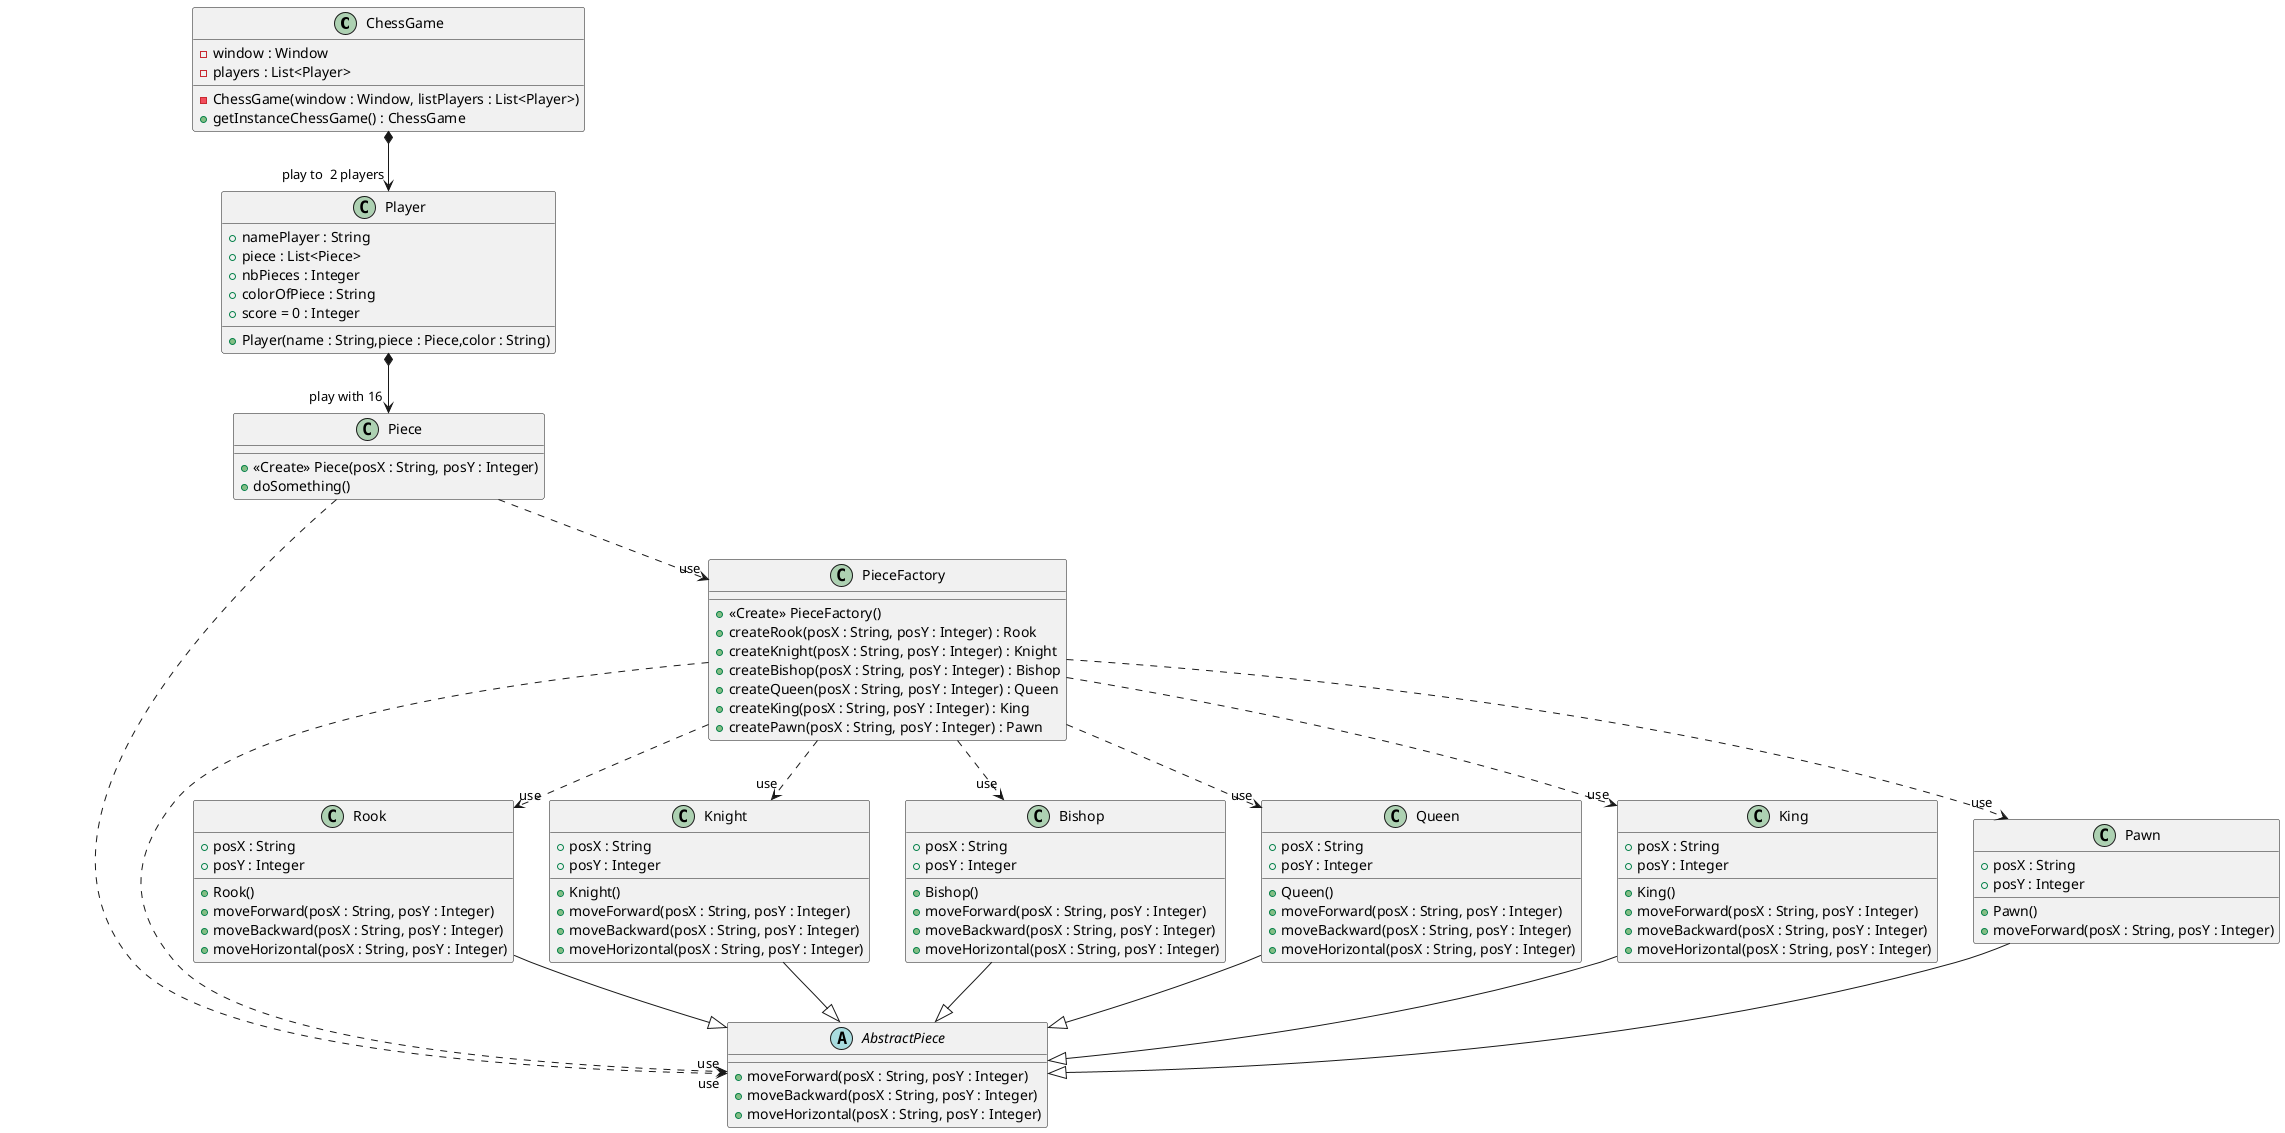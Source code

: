 @startuml
'https://plantuml.com/class-diagram





class ChessGame {
- window : Window
- players : List<Player>
- ChessGame(window : Window, listPlayers : List<Player>)
+ getInstanceChessGame() : ChessGame
}

class Player {
+ namePlayer : String
+ piece : List<Piece>
+ nbPieces : Integer
+ colorOfPiece : String
+ score = 0 : Integer
+ Player(name : String,piece : Piece,color : String)
}

abstract class AbstractPiece {
+ moveForward(posX : String, posY : Integer)
+ moveBackward(posX : String, posY : Integer)
+ moveHorizontal(posX : String, posY : Integer)
}

class Piece
{
+ <<Create>> Piece(posX : String, posY : Integer)
+ doSomething()
}

class PieceFactory
{
    + <<Create>> PieceFactory()
    + createRook(posX : String, posY : Integer) : Rook
    + createKnight(posX : String, posY : Integer) : Knight
    + createBishop(posX : String, posY : Integer) : Bishop
    + createQueen(posX : String, posY : Integer) : Queen
    + createKing(posX : String, posY : Integer) : King
    + createPawn(posX : String, posY : Integer) : Pawn
}

class Rook
{
   + posX : String
   + posY : Integer
   + Rook()
   + moveForward(posX : String, posY : Integer)
   + moveBackward(posX : String, posY : Integer)
   + moveHorizontal(posX : String, posY : Integer)
}

class Knight
{
    + posX : String
    + posY : Integer
    + Knight()
    + moveForward(posX : String, posY : Integer)
    + moveBackward(posX : String, posY : Integer)
    + moveHorizontal(posX : String, posY : Integer)
}

class Bishop
{
    + posX : String
    + posY : Integer
    + Bishop()
    + moveForward(posX : String, posY : Integer)
    + moveBackward(posX : String, posY : Integer)
    + moveHorizontal(posX : String, posY : Integer)
}

class Queen
{
    + posX : String
    + posY : Integer
    + Queen()
    + moveForward(posX : String, posY : Integer)
    + moveBackward(posX : String, posY : Integer)
    + moveHorizontal(posX : String, posY : Integer)
}

class King
{
    + posX : String
    + posY : Integer
    + King()
    + moveForward(posX : String, posY : Integer)
    + moveBackward(posX : String, posY : Integer)
    + moveHorizontal(posX : String, posY : Integer)
}

class Pawn
{
    + posX : String
    + posY : Integer
    + Pawn()
    + moveForward(posX : String, posY : Integer)
}

Piece -.> "use" AbstractPiece
Piece -.> "use" PieceFactory
PieceFactory -.> "use" AbstractPiece
PieceFactory -.> "use" Rook
PieceFactory -.> "use" Knight
PieceFactory -.> "use" Bishop
PieceFactory -.> "use" Queen
PieceFactory -.> "use" King
PieceFactory -.> "use" Pawn

Rook --|> AbstractPiece
Knight --|> AbstractPiece
Bishop --|> AbstractPiece
Queen --|> AbstractPiece
King --|> AbstractPiece
Pawn --|> AbstractPiece

ChessGame *--> "play to  2 players" Player
Player *--> "play with 16" Piece


@enduml